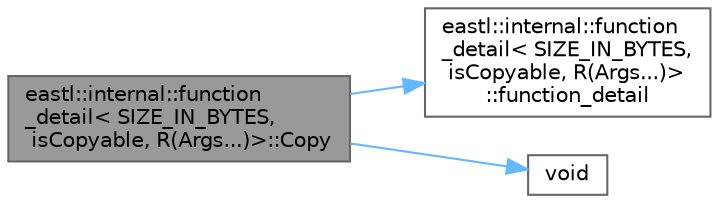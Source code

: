 digraph "eastl::internal::function_detail&lt; SIZE_IN_BYTES, isCopyable, R(Args...)&gt;::Copy"
{
 // LATEX_PDF_SIZE
  bgcolor="transparent";
  edge [fontname=Helvetica,fontsize=10,labelfontname=Helvetica,labelfontsize=10];
  node [fontname=Helvetica,fontsize=10,shape=box,height=0.2,width=0.4];
  rankdir="LR";
  Node1 [id="Node000001",label="eastl::internal::function\l_detail\< SIZE_IN_BYTES,\l isCopyable, R(Args...)\>::Copy",height=0.2,width=0.4,color="gray40", fillcolor="grey60", style="filled", fontcolor="black",tooltip=" "];
  Node1 -> Node2 [id="edge3_Node000001_Node000002",color="steelblue1",style="solid",tooltip=" "];
  Node2 [id="Node000002",label="eastl::internal::function\l_detail\< SIZE_IN_BYTES,\l isCopyable, R(Args...)\>\l::function_detail",height=0.2,width=0.4,color="grey40", fillcolor="white", style="filled",URL="$classeastl_1_1internal_1_1function__detail_3_01_s_i_z_e___i_n___b_y_t_e_s_00_01is_copyable_00_01_r_07_args_8_8_8_08_4.html#a4549586252c5ff370fece662562e7e8b",tooltip=" "];
  Node1 -> Node3 [id="edge4_Node000001_Node000003",color="steelblue1",style="solid",tooltip=" "];
  Node3 [id="Node000003",label="void",height=0.2,width=0.4,color="grey40", fillcolor="white", style="filled",URL="$mimalloc_8h.html#a9d6d8aef94ac19034a5f163606f84830",tooltip=" "];
}
